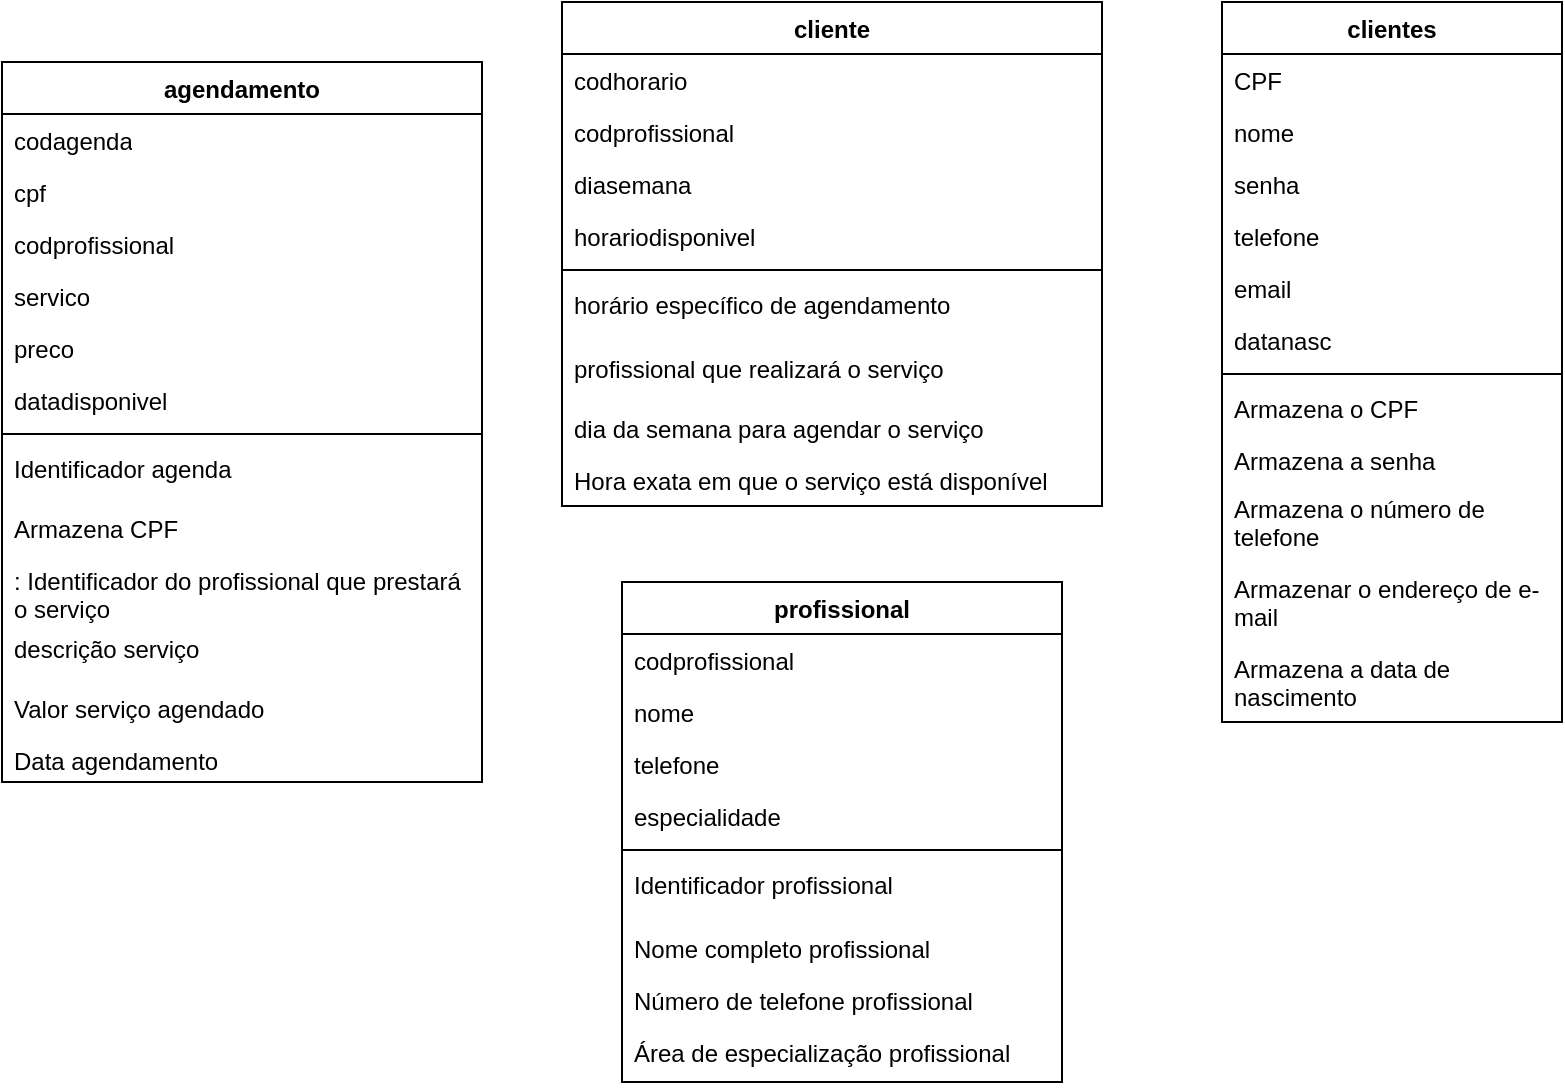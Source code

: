 <mxfile version="24.7.6">
  <diagram name="Página-1" id="9bchXivNF9gyOwrBFgFB">
    <mxGraphModel dx="954" dy="1741" grid="1" gridSize="10" guides="1" tooltips="1" connect="1" arrows="1" fold="1" page="1" pageScale="1" pageWidth="827" pageHeight="1169" math="0" shadow="0">
      <root>
        <mxCell id="0" />
        <mxCell id="1" parent="0" />
        <mxCell id="guhf41fWDhA3h8y8CObi-24" value="clientes" style="swimlane;fontStyle=1;align=center;verticalAlign=top;childLayout=stackLayout;horizontal=1;startSize=26;horizontalStack=0;resizeParent=1;resizeParentMax=0;resizeLast=0;collapsible=1;marginBottom=0;whiteSpace=wrap;html=1;" vertex="1" parent="1">
          <mxGeometry x="620" y="-50" width="170" height="360" as="geometry" />
        </mxCell>
        <mxCell id="guhf41fWDhA3h8y8CObi-25" value="CPF" style="text;strokeColor=none;fillColor=none;align=left;verticalAlign=top;spacingLeft=4;spacingRight=4;overflow=hidden;rotatable=0;points=[[0,0.5],[1,0.5]];portConstraint=eastwest;whiteSpace=wrap;html=1;" vertex="1" parent="guhf41fWDhA3h8y8CObi-24">
          <mxGeometry y="26" width="170" height="26" as="geometry" />
        </mxCell>
        <mxCell id="guhf41fWDhA3h8y8CObi-29" value="nome" style="text;strokeColor=none;fillColor=none;align=left;verticalAlign=top;spacingLeft=4;spacingRight=4;overflow=hidden;rotatable=0;points=[[0,0.5],[1,0.5]];portConstraint=eastwest;whiteSpace=wrap;html=1;" vertex="1" parent="guhf41fWDhA3h8y8CObi-24">
          <mxGeometry y="52" width="170" height="26" as="geometry" />
        </mxCell>
        <mxCell id="guhf41fWDhA3h8y8CObi-30" value="senha" style="text;strokeColor=none;fillColor=none;align=left;verticalAlign=top;spacingLeft=4;spacingRight=4;overflow=hidden;rotatable=0;points=[[0,0.5],[1,0.5]];portConstraint=eastwest;whiteSpace=wrap;html=1;" vertex="1" parent="guhf41fWDhA3h8y8CObi-24">
          <mxGeometry y="78" width="170" height="26" as="geometry" />
        </mxCell>
        <mxCell id="guhf41fWDhA3h8y8CObi-31" value="telefone" style="text;strokeColor=none;fillColor=none;align=left;verticalAlign=top;spacingLeft=4;spacingRight=4;overflow=hidden;rotatable=0;points=[[0,0.5],[1,0.5]];portConstraint=eastwest;whiteSpace=wrap;html=1;" vertex="1" parent="guhf41fWDhA3h8y8CObi-24">
          <mxGeometry y="104" width="170" height="26" as="geometry" />
        </mxCell>
        <mxCell id="guhf41fWDhA3h8y8CObi-32" value="email" style="text;strokeColor=none;fillColor=none;align=left;verticalAlign=top;spacingLeft=4;spacingRight=4;overflow=hidden;rotatable=0;points=[[0,0.5],[1,0.5]];portConstraint=eastwest;whiteSpace=wrap;html=1;" vertex="1" parent="guhf41fWDhA3h8y8CObi-24">
          <mxGeometry y="130" width="170" height="26" as="geometry" />
        </mxCell>
        <mxCell id="guhf41fWDhA3h8y8CObi-33" value="datanasc" style="text;strokeColor=none;fillColor=none;align=left;verticalAlign=top;spacingLeft=4;spacingRight=4;overflow=hidden;rotatable=0;points=[[0,0.5],[1,0.5]];portConstraint=eastwest;whiteSpace=wrap;html=1;" vertex="1" parent="guhf41fWDhA3h8y8CObi-24">
          <mxGeometry y="156" width="170" height="26" as="geometry" />
        </mxCell>
        <mxCell id="guhf41fWDhA3h8y8CObi-26" value="" style="line;strokeWidth=1;fillColor=none;align=left;verticalAlign=middle;spacingTop=-1;spacingLeft=3;spacingRight=3;rotatable=0;labelPosition=right;points=[];portConstraint=eastwest;strokeColor=inherit;" vertex="1" parent="guhf41fWDhA3h8y8CObi-24">
          <mxGeometry y="182" width="170" height="8" as="geometry" />
        </mxCell>
        <mxCell id="guhf41fWDhA3h8y8CObi-27" value="Armazena o CPF" style="text;strokeColor=none;fillColor=none;align=left;verticalAlign=top;spacingLeft=4;spacingRight=4;overflow=hidden;rotatable=0;points=[[0,0.5],[1,0.5]];portConstraint=eastwest;whiteSpace=wrap;html=1;" vertex="1" parent="guhf41fWDhA3h8y8CObi-24">
          <mxGeometry y="190" width="170" height="26" as="geometry" />
        </mxCell>
        <mxCell id="guhf41fWDhA3h8y8CObi-35" value="Armazena a senha" style="text;strokeColor=none;fillColor=none;align=left;verticalAlign=top;spacingLeft=4;spacingRight=4;overflow=hidden;rotatable=0;points=[[0,0.5],[1,0.5]];portConstraint=eastwest;whiteSpace=wrap;html=1;" vertex="1" parent="guhf41fWDhA3h8y8CObi-24">
          <mxGeometry y="216" width="170" height="24" as="geometry" />
        </mxCell>
        <mxCell id="guhf41fWDhA3h8y8CObi-36" value="Armazena o número de telefone" style="text;strokeColor=none;fillColor=none;align=left;verticalAlign=top;spacingLeft=4;spacingRight=4;overflow=hidden;rotatable=0;points=[[0,0.5],[1,0.5]];portConstraint=eastwest;whiteSpace=wrap;html=1;" vertex="1" parent="guhf41fWDhA3h8y8CObi-24">
          <mxGeometry y="240" width="170" height="40" as="geometry" />
        </mxCell>
        <mxCell id="guhf41fWDhA3h8y8CObi-37" value="Armazenar o endereço de e-mail" style="text;strokeColor=none;fillColor=none;align=left;verticalAlign=top;spacingLeft=4;spacingRight=4;overflow=hidden;rotatable=0;points=[[0,0.5],[1,0.5]];portConstraint=eastwest;whiteSpace=wrap;html=1;" vertex="1" parent="guhf41fWDhA3h8y8CObi-24">
          <mxGeometry y="280" width="170" height="40" as="geometry" />
        </mxCell>
        <mxCell id="guhf41fWDhA3h8y8CObi-38" value="Armazena a data de nascimento" style="text;strokeColor=none;fillColor=none;align=left;verticalAlign=top;spacingLeft=4;spacingRight=4;overflow=hidden;rotatable=0;points=[[0,0.5],[1,0.5]];portConstraint=eastwest;whiteSpace=wrap;html=1;" vertex="1" parent="guhf41fWDhA3h8y8CObi-24">
          <mxGeometry y="320" width="170" height="40" as="geometry" />
        </mxCell>
        <mxCell id="guhf41fWDhA3h8y8CObi-42" value="agendamento" style="swimlane;fontStyle=1;align=center;verticalAlign=top;childLayout=stackLayout;horizontal=1;startSize=26;horizontalStack=0;resizeParent=1;resizeParentMax=0;resizeLast=0;collapsible=1;marginBottom=0;whiteSpace=wrap;html=1;" vertex="1" parent="1">
          <mxGeometry x="10" y="-20" width="240" height="360" as="geometry" />
        </mxCell>
        <mxCell id="guhf41fWDhA3h8y8CObi-43" value="codagenda" style="text;strokeColor=none;fillColor=none;align=left;verticalAlign=top;spacingLeft=4;spacingRight=4;overflow=hidden;rotatable=0;points=[[0,0.5],[1,0.5]];portConstraint=eastwest;whiteSpace=wrap;html=1;" vertex="1" parent="guhf41fWDhA3h8y8CObi-42">
          <mxGeometry y="26" width="240" height="26" as="geometry" />
        </mxCell>
        <mxCell id="guhf41fWDhA3h8y8CObi-48" value="cpf" style="text;strokeColor=none;fillColor=none;align=left;verticalAlign=top;spacingLeft=4;spacingRight=4;overflow=hidden;rotatable=0;points=[[0,0.5],[1,0.5]];portConstraint=eastwest;whiteSpace=wrap;html=1;" vertex="1" parent="guhf41fWDhA3h8y8CObi-42">
          <mxGeometry y="52" width="240" height="26" as="geometry" />
        </mxCell>
        <mxCell id="guhf41fWDhA3h8y8CObi-49" value="&lt;div&gt;codprofissional&lt;/div&gt;" style="text;strokeColor=none;fillColor=none;align=left;verticalAlign=top;spacingLeft=4;spacingRight=4;overflow=hidden;rotatable=0;points=[[0,0.5],[1,0.5]];portConstraint=eastwest;whiteSpace=wrap;html=1;" vertex="1" parent="guhf41fWDhA3h8y8CObi-42">
          <mxGeometry y="78" width="240" height="26" as="geometry" />
        </mxCell>
        <mxCell id="guhf41fWDhA3h8y8CObi-50" value="servico" style="text;strokeColor=none;fillColor=none;align=left;verticalAlign=top;spacingLeft=4;spacingRight=4;overflow=hidden;rotatable=0;points=[[0,0.5],[1,0.5]];portConstraint=eastwest;whiteSpace=wrap;html=1;" vertex="1" parent="guhf41fWDhA3h8y8CObi-42">
          <mxGeometry y="104" width="240" height="26" as="geometry" />
        </mxCell>
        <mxCell id="guhf41fWDhA3h8y8CObi-52" value="preco" style="text;strokeColor=none;fillColor=none;align=left;verticalAlign=top;spacingLeft=4;spacingRight=4;overflow=hidden;rotatable=0;points=[[0,0.5],[1,0.5]];portConstraint=eastwest;whiteSpace=wrap;html=1;" vertex="1" parent="guhf41fWDhA3h8y8CObi-42">
          <mxGeometry y="130" width="240" height="26" as="geometry" />
        </mxCell>
        <mxCell id="guhf41fWDhA3h8y8CObi-51" value="datadisponivel" style="text;strokeColor=none;fillColor=none;align=left;verticalAlign=top;spacingLeft=4;spacingRight=4;overflow=hidden;rotatable=0;points=[[0,0.5],[1,0.5]];portConstraint=eastwest;whiteSpace=wrap;html=1;" vertex="1" parent="guhf41fWDhA3h8y8CObi-42">
          <mxGeometry y="156" width="240" height="26" as="geometry" />
        </mxCell>
        <mxCell id="guhf41fWDhA3h8y8CObi-44" value="" style="line;strokeWidth=1;fillColor=none;align=left;verticalAlign=middle;spacingTop=-1;spacingLeft=3;spacingRight=3;rotatable=0;labelPosition=right;points=[];portConstraint=eastwest;strokeColor=inherit;" vertex="1" parent="guhf41fWDhA3h8y8CObi-42">
          <mxGeometry y="182" width="240" height="8" as="geometry" />
        </mxCell>
        <mxCell id="guhf41fWDhA3h8y8CObi-45" value="Identificador agenda" style="text;strokeColor=none;fillColor=none;align=left;verticalAlign=top;spacingLeft=4;spacingRight=4;overflow=hidden;rotatable=0;points=[[0,0.5],[1,0.5]];portConstraint=eastwest;whiteSpace=wrap;html=1;" vertex="1" parent="guhf41fWDhA3h8y8CObi-42">
          <mxGeometry y="190" width="240" height="30" as="geometry" />
        </mxCell>
        <mxCell id="guhf41fWDhA3h8y8CObi-54" value="Armazena CPF" style="text;strokeColor=none;fillColor=none;align=left;verticalAlign=top;spacingLeft=4;spacingRight=4;overflow=hidden;rotatable=0;points=[[0,0.5],[1,0.5]];portConstraint=eastwest;whiteSpace=wrap;html=1;" vertex="1" parent="guhf41fWDhA3h8y8CObi-42">
          <mxGeometry y="220" width="240" height="26" as="geometry" />
        </mxCell>
        <mxCell id="guhf41fWDhA3h8y8CObi-59" value=": Identificador do profissional que prestará o serviço" style="text;strokeColor=none;fillColor=none;align=left;verticalAlign=top;spacingLeft=4;spacingRight=4;overflow=hidden;rotatable=0;points=[[0,0.5],[1,0.5]];portConstraint=eastwest;whiteSpace=wrap;html=1;" vertex="1" parent="guhf41fWDhA3h8y8CObi-42">
          <mxGeometry y="246" width="240" height="34" as="geometry" />
        </mxCell>
        <mxCell id="guhf41fWDhA3h8y8CObi-58" value="descrição serviço" style="text;strokeColor=none;fillColor=none;align=left;verticalAlign=top;spacingLeft=4;spacingRight=4;overflow=hidden;rotatable=0;points=[[0,0.5],[1,0.5]];portConstraint=eastwest;whiteSpace=wrap;html=1;" vertex="1" parent="guhf41fWDhA3h8y8CObi-42">
          <mxGeometry y="280" width="240" height="30" as="geometry" />
        </mxCell>
        <mxCell id="guhf41fWDhA3h8y8CObi-57" value="Valor serviço agendado" style="text;strokeColor=none;fillColor=none;align=left;verticalAlign=top;spacingLeft=4;spacingRight=4;overflow=hidden;rotatable=0;points=[[0,0.5],[1,0.5]];portConstraint=eastwest;whiteSpace=wrap;html=1;" vertex="1" parent="guhf41fWDhA3h8y8CObi-42">
          <mxGeometry y="310" width="240" height="26" as="geometry" />
        </mxCell>
        <mxCell id="guhf41fWDhA3h8y8CObi-56" value="Data agendamento" style="text;strokeColor=none;fillColor=none;align=left;verticalAlign=top;spacingLeft=4;spacingRight=4;overflow=hidden;rotatable=0;points=[[0,0.5],[1,0.5]];portConstraint=eastwest;whiteSpace=wrap;html=1;" vertex="1" parent="guhf41fWDhA3h8y8CObi-42">
          <mxGeometry y="336" width="240" height="24" as="geometry" />
        </mxCell>
        <mxCell id="guhf41fWDhA3h8y8CObi-60" value="cliente" style="swimlane;fontStyle=1;align=center;verticalAlign=top;childLayout=stackLayout;horizontal=1;startSize=26;horizontalStack=0;resizeParent=1;resizeParentMax=0;resizeLast=0;collapsible=1;marginBottom=0;whiteSpace=wrap;html=1;" vertex="1" parent="1">
          <mxGeometry x="290" y="-50" width="270" height="252" as="geometry" />
        </mxCell>
        <mxCell id="guhf41fWDhA3h8y8CObi-61" value="codhorario" style="text;strokeColor=none;fillColor=none;align=left;verticalAlign=top;spacingLeft=4;spacingRight=4;overflow=hidden;rotatable=0;points=[[0,0.5],[1,0.5]];portConstraint=eastwest;whiteSpace=wrap;html=1;" vertex="1" parent="guhf41fWDhA3h8y8CObi-60">
          <mxGeometry y="26" width="270" height="26" as="geometry" />
        </mxCell>
        <mxCell id="guhf41fWDhA3h8y8CObi-64" value="codprofissional" style="text;strokeColor=none;fillColor=none;align=left;verticalAlign=top;spacingLeft=4;spacingRight=4;overflow=hidden;rotatable=0;points=[[0,0.5],[1,0.5]];portConstraint=eastwest;whiteSpace=wrap;html=1;" vertex="1" parent="guhf41fWDhA3h8y8CObi-60">
          <mxGeometry y="52" width="270" height="26" as="geometry" />
        </mxCell>
        <mxCell id="guhf41fWDhA3h8y8CObi-65" value="diasemana" style="text;strokeColor=none;fillColor=none;align=left;verticalAlign=top;spacingLeft=4;spacingRight=4;overflow=hidden;rotatable=0;points=[[0,0.5],[1,0.5]];portConstraint=eastwest;whiteSpace=wrap;html=1;" vertex="1" parent="guhf41fWDhA3h8y8CObi-60">
          <mxGeometry y="78" width="270" height="26" as="geometry" />
        </mxCell>
        <mxCell id="guhf41fWDhA3h8y8CObi-66" value="horariodisponivel" style="text;strokeColor=none;fillColor=none;align=left;verticalAlign=top;spacingLeft=4;spacingRight=4;overflow=hidden;rotatable=0;points=[[0,0.5],[1,0.5]];portConstraint=eastwest;whiteSpace=wrap;html=1;" vertex="1" parent="guhf41fWDhA3h8y8CObi-60">
          <mxGeometry y="104" width="270" height="26" as="geometry" />
        </mxCell>
        <mxCell id="guhf41fWDhA3h8y8CObi-62" value="" style="line;strokeWidth=1;fillColor=none;align=left;verticalAlign=middle;spacingTop=-1;spacingLeft=3;spacingRight=3;rotatable=0;labelPosition=right;points=[];portConstraint=eastwest;strokeColor=inherit;" vertex="1" parent="guhf41fWDhA3h8y8CObi-60">
          <mxGeometry y="130" width="270" height="8" as="geometry" />
        </mxCell>
        <mxCell id="guhf41fWDhA3h8y8CObi-63" value="horário específico de agendamento" style="text;strokeColor=none;fillColor=none;align=left;verticalAlign=top;spacingLeft=4;spacingRight=4;overflow=hidden;rotatable=0;points=[[0,0.5],[1,0.5]];portConstraint=eastwest;whiteSpace=wrap;html=1;" vertex="1" parent="guhf41fWDhA3h8y8CObi-60">
          <mxGeometry y="138" width="270" height="32" as="geometry" />
        </mxCell>
        <mxCell id="guhf41fWDhA3h8y8CObi-70" value="profissional que realizará o serviço" style="text;strokeColor=none;fillColor=none;align=left;verticalAlign=top;spacingLeft=4;spacingRight=4;overflow=hidden;rotatable=0;points=[[0,0.5],[1,0.5]];portConstraint=eastwest;whiteSpace=wrap;html=1;" vertex="1" parent="guhf41fWDhA3h8y8CObi-60">
          <mxGeometry y="170" width="270" height="30" as="geometry" />
        </mxCell>
        <mxCell id="guhf41fWDhA3h8y8CObi-72" value="dia da semana para agendar o serviço" style="text;strokeColor=none;fillColor=none;align=left;verticalAlign=top;spacingLeft=4;spacingRight=4;overflow=hidden;rotatable=0;points=[[0,0.5],[1,0.5]];portConstraint=eastwest;whiteSpace=wrap;html=1;" vertex="1" parent="guhf41fWDhA3h8y8CObi-60">
          <mxGeometry y="200" width="270" height="26" as="geometry" />
        </mxCell>
        <mxCell id="guhf41fWDhA3h8y8CObi-71" value="Hora exata em que o serviço está disponível" style="text;strokeColor=none;fillColor=none;align=left;verticalAlign=top;spacingLeft=4;spacingRight=4;overflow=hidden;rotatable=0;points=[[0,0.5],[1,0.5]];portConstraint=eastwest;whiteSpace=wrap;html=1;" vertex="1" parent="guhf41fWDhA3h8y8CObi-60">
          <mxGeometry y="226" width="270" height="26" as="geometry" />
        </mxCell>
        <mxCell id="guhf41fWDhA3h8y8CObi-75" value="profissional" style="swimlane;fontStyle=1;align=center;verticalAlign=top;childLayout=stackLayout;horizontal=1;startSize=26;horizontalStack=0;resizeParent=1;resizeParentMax=0;resizeLast=0;collapsible=1;marginBottom=0;whiteSpace=wrap;html=1;" vertex="1" parent="1">
          <mxGeometry x="320" y="240" width="220" height="250" as="geometry" />
        </mxCell>
        <mxCell id="guhf41fWDhA3h8y8CObi-76" value="codprofissional" style="text;strokeColor=none;fillColor=none;align=left;verticalAlign=top;spacingLeft=4;spacingRight=4;overflow=hidden;rotatable=0;points=[[0,0.5],[1,0.5]];portConstraint=eastwest;whiteSpace=wrap;html=1;" vertex="1" parent="guhf41fWDhA3h8y8CObi-75">
          <mxGeometry y="26" width="220" height="26" as="geometry" />
        </mxCell>
        <mxCell id="guhf41fWDhA3h8y8CObi-80" value="nome" style="text;strokeColor=none;fillColor=none;align=left;verticalAlign=top;spacingLeft=4;spacingRight=4;overflow=hidden;rotatable=0;points=[[0,0.5],[1,0.5]];portConstraint=eastwest;whiteSpace=wrap;html=1;" vertex="1" parent="guhf41fWDhA3h8y8CObi-75">
          <mxGeometry y="52" width="220" height="26" as="geometry" />
        </mxCell>
        <mxCell id="guhf41fWDhA3h8y8CObi-81" value="telefone" style="text;strokeColor=none;fillColor=none;align=left;verticalAlign=top;spacingLeft=4;spacingRight=4;overflow=hidden;rotatable=0;points=[[0,0.5],[1,0.5]];portConstraint=eastwest;whiteSpace=wrap;html=1;" vertex="1" parent="guhf41fWDhA3h8y8CObi-75">
          <mxGeometry y="78" width="220" height="26" as="geometry" />
        </mxCell>
        <mxCell id="guhf41fWDhA3h8y8CObi-82" value="especialidade" style="text;strokeColor=none;fillColor=none;align=left;verticalAlign=top;spacingLeft=4;spacingRight=4;overflow=hidden;rotatable=0;points=[[0,0.5],[1,0.5]];portConstraint=eastwest;whiteSpace=wrap;html=1;" vertex="1" parent="guhf41fWDhA3h8y8CObi-75">
          <mxGeometry y="104" width="220" height="26" as="geometry" />
        </mxCell>
        <mxCell id="guhf41fWDhA3h8y8CObi-77" value="" style="line;strokeWidth=1;fillColor=none;align=left;verticalAlign=middle;spacingTop=-1;spacingLeft=3;spacingRight=3;rotatable=0;labelPosition=right;points=[];portConstraint=eastwest;strokeColor=inherit;" vertex="1" parent="guhf41fWDhA3h8y8CObi-75">
          <mxGeometry y="130" width="220" height="8" as="geometry" />
        </mxCell>
        <mxCell id="guhf41fWDhA3h8y8CObi-78" value="Identificador profissional" style="text;strokeColor=none;fillColor=none;align=left;verticalAlign=top;spacingLeft=4;spacingRight=4;overflow=hidden;rotatable=0;points=[[0,0.5],[1,0.5]];portConstraint=eastwest;whiteSpace=wrap;html=1;" vertex="1" parent="guhf41fWDhA3h8y8CObi-75">
          <mxGeometry y="138" width="220" height="32" as="geometry" />
        </mxCell>
        <mxCell id="guhf41fWDhA3h8y8CObi-79" value="Nome completo profissional" style="text;strokeColor=none;fillColor=none;align=left;verticalAlign=top;spacingLeft=4;spacingRight=4;overflow=hidden;rotatable=0;points=[[0,0.5],[1,0.5]];portConstraint=eastwest;whiteSpace=wrap;html=1;" vertex="1" parent="guhf41fWDhA3h8y8CObi-75">
          <mxGeometry y="170" width="220" height="26" as="geometry" />
        </mxCell>
        <mxCell id="guhf41fWDhA3h8y8CObi-83" value="Número de telefone profissional" style="text;strokeColor=none;fillColor=none;align=left;verticalAlign=top;spacingLeft=4;spacingRight=4;overflow=hidden;rotatable=0;points=[[0,0.5],[1,0.5]];portConstraint=eastwest;whiteSpace=wrap;html=1;" vertex="1" parent="guhf41fWDhA3h8y8CObi-75">
          <mxGeometry y="196" width="220" height="26" as="geometry" />
        </mxCell>
        <mxCell id="guhf41fWDhA3h8y8CObi-84" value="Área de especialização profissional" style="text;strokeColor=none;fillColor=none;align=left;verticalAlign=top;spacingLeft=4;spacingRight=4;overflow=hidden;rotatable=0;points=[[0,0.5],[1,0.5]];portConstraint=eastwest;whiteSpace=wrap;html=1;" vertex="1" parent="guhf41fWDhA3h8y8CObi-75">
          <mxGeometry y="222" width="220" height="28" as="geometry" />
        </mxCell>
      </root>
    </mxGraphModel>
  </diagram>
</mxfile>
